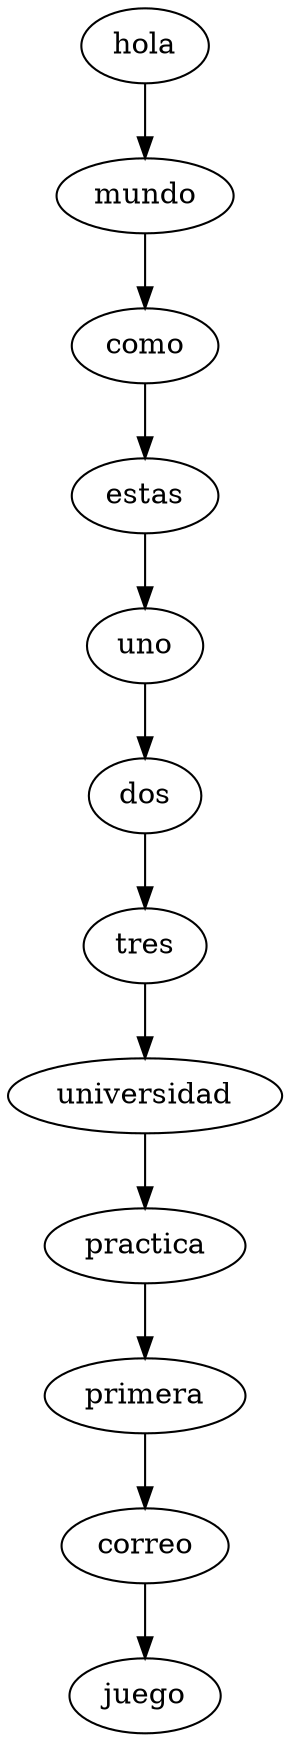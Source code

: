 digraph G 
 {hola;
mundo;
como;
estas;
uno;
dos;
tres;
universidad;
practica;
primera;
correo;
juego;
hola->mundo;
mundo->como;
como->estas;
estas->uno;
uno->dos;
dos->tres;
tres->universidad;
universidad->practica;
practica->primera;
primera->correo;
correo->juego;
}
